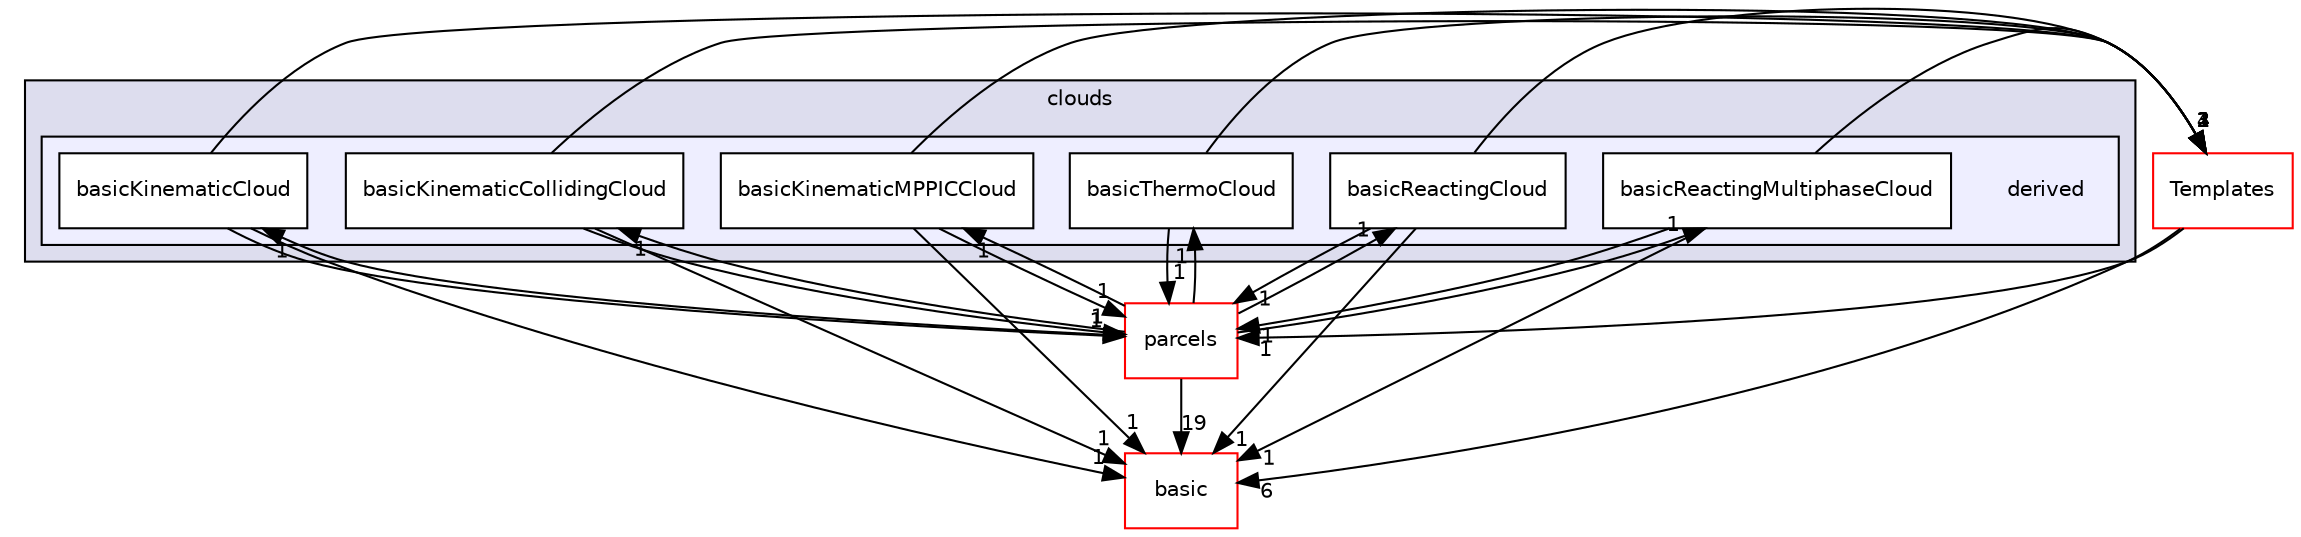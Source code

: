 digraph "src/lagrangian/intermediate/clouds/derived" {
  bgcolor=transparent;
  compound=true
  node [ fontsize="10", fontname="Helvetica"];
  edge [ labelfontsize="10", labelfontname="Helvetica"];
  subgraph clusterdir_bdd630a78c14e3d279a2564e7964fc69 {
    graph [ bgcolor="#ddddee", pencolor="black", label="clouds" fontname="Helvetica", fontsize="10", URL="dir_bdd630a78c14e3d279a2564e7964fc69.html"]
  subgraph clusterdir_c6860622f4fbcabfab9cda1ac4325d83 {
    graph [ bgcolor="#eeeeff", pencolor="black", label="" URL="dir_c6860622f4fbcabfab9cda1ac4325d83.html"];
    dir_c6860622f4fbcabfab9cda1ac4325d83 [shape=plaintext label="derived"];
    dir_bc221d498382ae5dc3796f52ff8e9240 [shape=box label="basicKinematicCloud" color="black" fillcolor="white" style="filled" URL="dir_bc221d498382ae5dc3796f52ff8e9240.html"];
    dir_80a3927118c43d63d9d484b357213da5 [shape=box label="basicKinematicCollidingCloud" color="black" fillcolor="white" style="filled" URL="dir_80a3927118c43d63d9d484b357213da5.html"];
    dir_3eaf7d06e1f2845a3a9106ecf42f797f [shape=box label="basicKinematicMPPICCloud" color="black" fillcolor="white" style="filled" URL="dir_3eaf7d06e1f2845a3a9106ecf42f797f.html"];
    dir_db12738bc1fb2947b6123f8abb2c4c7e [shape=box label="basicReactingCloud" color="black" fillcolor="white" style="filled" URL="dir_db12738bc1fb2947b6123f8abb2c4c7e.html"];
    dir_f9d560d9f30bd5e0a51ed2986d1516a3 [shape=box label="basicReactingMultiphaseCloud" color="black" fillcolor="white" style="filled" URL="dir_f9d560d9f30bd5e0a51ed2986d1516a3.html"];
    dir_8b51402f133ef2621262e7528aef3084 [shape=box label="basicThermoCloud" color="black" fillcolor="white" style="filled" URL="dir_8b51402f133ef2621262e7528aef3084.html"];
  }
  }
  dir_f332ac72f0d3698ba18c2dc3cab43221 [shape=box label="Templates" color="red" URL="dir_f332ac72f0d3698ba18c2dc3cab43221.html"];
  dir_b8d19ddbdf0975644e34192d6313800e [shape=box label="parcels" color="red" URL="dir_b8d19ddbdf0975644e34192d6313800e.html"];
  dir_584e0ab0901b4327f36f4285cac7f2f8 [shape=box label="basic" color="red" URL="dir_584e0ab0901b4327f36f4285cac7f2f8.html"];
  dir_f332ac72f0d3698ba18c2dc3cab43221->dir_b8d19ddbdf0975644e34192d6313800e [headlabel="1", labeldistance=1.5 headhref="dir_001444_001459.html"];
  dir_f332ac72f0d3698ba18c2dc3cab43221->dir_584e0ab0901b4327f36f4285cac7f2f8 [headlabel="6", labeldistance=1.5 headhref="dir_001444_001366.html"];
  dir_8b51402f133ef2621262e7528aef3084->dir_f332ac72f0d3698ba18c2dc3cab43221 [headlabel="1", labeldistance=1.5 headhref="dir_001443_001444.html"];
  dir_8b51402f133ef2621262e7528aef3084->dir_b8d19ddbdf0975644e34192d6313800e [headlabel="1", labeldistance=1.5 headhref="dir_001443_001459.html"];
  dir_80a3927118c43d63d9d484b357213da5->dir_f332ac72f0d3698ba18c2dc3cab43221 [headlabel="2", labeldistance=1.5 headhref="dir_001439_001444.html"];
  dir_80a3927118c43d63d9d484b357213da5->dir_b8d19ddbdf0975644e34192d6313800e [headlabel="1", labeldistance=1.5 headhref="dir_001439_001459.html"];
  dir_80a3927118c43d63d9d484b357213da5->dir_584e0ab0901b4327f36f4285cac7f2f8 [headlabel="1", labeldistance=1.5 headhref="dir_001439_001366.html"];
  dir_f9d560d9f30bd5e0a51ed2986d1516a3->dir_f332ac72f0d3698ba18c2dc3cab43221 [headlabel="4", labeldistance=1.5 headhref="dir_001442_001444.html"];
  dir_f9d560d9f30bd5e0a51ed2986d1516a3->dir_b8d19ddbdf0975644e34192d6313800e [headlabel="1", labeldistance=1.5 headhref="dir_001442_001459.html"];
  dir_f9d560d9f30bd5e0a51ed2986d1516a3->dir_584e0ab0901b4327f36f4285cac7f2f8 [headlabel="1", labeldistance=1.5 headhref="dir_001442_001366.html"];
  dir_3eaf7d06e1f2845a3a9106ecf42f797f->dir_f332ac72f0d3698ba18c2dc3cab43221 [headlabel="2", labeldistance=1.5 headhref="dir_001440_001444.html"];
  dir_3eaf7d06e1f2845a3a9106ecf42f797f->dir_b8d19ddbdf0975644e34192d6313800e [headlabel="1", labeldistance=1.5 headhref="dir_001440_001459.html"];
  dir_3eaf7d06e1f2845a3a9106ecf42f797f->dir_584e0ab0901b4327f36f4285cac7f2f8 [headlabel="1", labeldistance=1.5 headhref="dir_001440_001366.html"];
  dir_b8d19ddbdf0975644e34192d6313800e->dir_8b51402f133ef2621262e7528aef3084 [headlabel="1", labeldistance=1.5 headhref="dir_001459_001443.html"];
  dir_b8d19ddbdf0975644e34192d6313800e->dir_80a3927118c43d63d9d484b357213da5 [headlabel="1", labeldistance=1.5 headhref="dir_001459_001439.html"];
  dir_b8d19ddbdf0975644e34192d6313800e->dir_f9d560d9f30bd5e0a51ed2986d1516a3 [headlabel="1", labeldistance=1.5 headhref="dir_001459_001442.html"];
  dir_b8d19ddbdf0975644e34192d6313800e->dir_3eaf7d06e1f2845a3a9106ecf42f797f [headlabel="1", labeldistance=1.5 headhref="dir_001459_001440.html"];
  dir_b8d19ddbdf0975644e34192d6313800e->dir_584e0ab0901b4327f36f4285cac7f2f8 [headlabel="19", labeldistance=1.5 headhref="dir_001459_001366.html"];
  dir_b8d19ddbdf0975644e34192d6313800e->dir_db12738bc1fb2947b6123f8abb2c4c7e [headlabel="1", labeldistance=1.5 headhref="dir_001459_001441.html"];
  dir_b8d19ddbdf0975644e34192d6313800e->dir_bc221d498382ae5dc3796f52ff8e9240 [headlabel="1", labeldistance=1.5 headhref="dir_001459_001438.html"];
  dir_db12738bc1fb2947b6123f8abb2c4c7e->dir_f332ac72f0d3698ba18c2dc3cab43221 [headlabel="3", labeldistance=1.5 headhref="dir_001441_001444.html"];
  dir_db12738bc1fb2947b6123f8abb2c4c7e->dir_b8d19ddbdf0975644e34192d6313800e [headlabel="1", labeldistance=1.5 headhref="dir_001441_001459.html"];
  dir_db12738bc1fb2947b6123f8abb2c4c7e->dir_584e0ab0901b4327f36f4285cac7f2f8 [headlabel="1", labeldistance=1.5 headhref="dir_001441_001366.html"];
  dir_bc221d498382ae5dc3796f52ff8e9240->dir_f332ac72f0d3698ba18c2dc3cab43221 [headlabel="1", labeldistance=1.5 headhref="dir_001438_001444.html"];
  dir_bc221d498382ae5dc3796f52ff8e9240->dir_b8d19ddbdf0975644e34192d6313800e [headlabel="1", labeldistance=1.5 headhref="dir_001438_001459.html"];
  dir_bc221d498382ae5dc3796f52ff8e9240->dir_584e0ab0901b4327f36f4285cac7f2f8 [headlabel="1", labeldistance=1.5 headhref="dir_001438_001366.html"];
}
